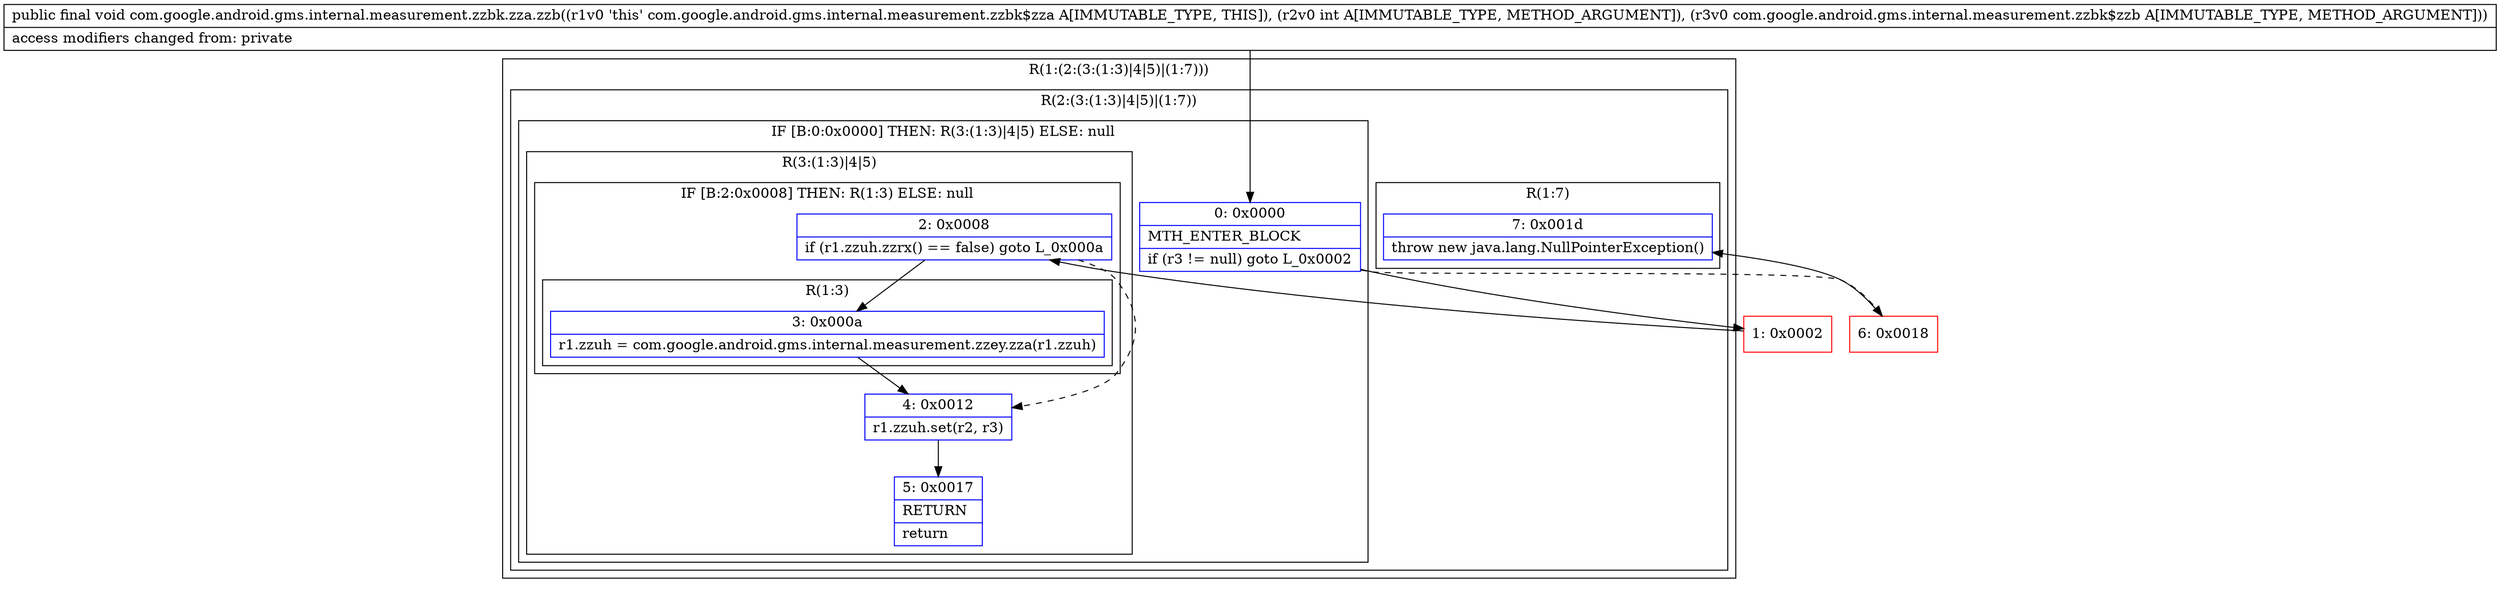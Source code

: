 digraph "CFG forcom.google.android.gms.internal.measurement.zzbk.zza.zzb(ILcom\/google\/android\/gms\/internal\/measurement\/zzbk$zzb;)V" {
subgraph cluster_Region_1933230093 {
label = "R(1:(2:(3:(1:3)|4|5)|(1:7)))";
node [shape=record,color=blue];
subgraph cluster_Region_882374681 {
label = "R(2:(3:(1:3)|4|5)|(1:7))";
node [shape=record,color=blue];
subgraph cluster_IfRegion_2046793980 {
label = "IF [B:0:0x0000] THEN: R(3:(1:3)|4|5) ELSE: null";
node [shape=record,color=blue];
Node_0 [shape=record,label="{0\:\ 0x0000|MTH_ENTER_BLOCK\l|if (r3 != null) goto L_0x0002\l}"];
subgraph cluster_Region_942892691 {
label = "R(3:(1:3)|4|5)";
node [shape=record,color=blue];
subgraph cluster_IfRegion_497869616 {
label = "IF [B:2:0x0008] THEN: R(1:3) ELSE: null";
node [shape=record,color=blue];
Node_2 [shape=record,label="{2\:\ 0x0008|if (r1.zzuh.zzrx() == false) goto L_0x000a\l}"];
subgraph cluster_Region_384862124 {
label = "R(1:3)";
node [shape=record,color=blue];
Node_3 [shape=record,label="{3\:\ 0x000a|r1.zzuh = com.google.android.gms.internal.measurement.zzey.zza(r1.zzuh)\l}"];
}
}
Node_4 [shape=record,label="{4\:\ 0x0012|r1.zzuh.set(r2, r3)\l}"];
Node_5 [shape=record,label="{5\:\ 0x0017|RETURN\l|return\l}"];
}
}
subgraph cluster_Region_323864054 {
label = "R(1:7)";
node [shape=record,color=blue];
Node_7 [shape=record,label="{7\:\ 0x001d|throw new java.lang.NullPointerException()\l}"];
}
}
}
Node_1 [shape=record,color=red,label="{1\:\ 0x0002}"];
Node_6 [shape=record,color=red,label="{6\:\ 0x0018}"];
MethodNode[shape=record,label="{public final void com.google.android.gms.internal.measurement.zzbk.zza.zzb((r1v0 'this' com.google.android.gms.internal.measurement.zzbk$zza A[IMMUTABLE_TYPE, THIS]), (r2v0 int A[IMMUTABLE_TYPE, METHOD_ARGUMENT]), (r3v0 com.google.android.gms.internal.measurement.zzbk$zzb A[IMMUTABLE_TYPE, METHOD_ARGUMENT]))  | access modifiers changed from: private\l}"];
MethodNode -> Node_0;
Node_0 -> Node_1;
Node_0 -> Node_6[style=dashed];
Node_2 -> Node_3;
Node_2 -> Node_4[style=dashed];
Node_3 -> Node_4;
Node_4 -> Node_5;
Node_1 -> Node_2;
Node_6 -> Node_7;
}

